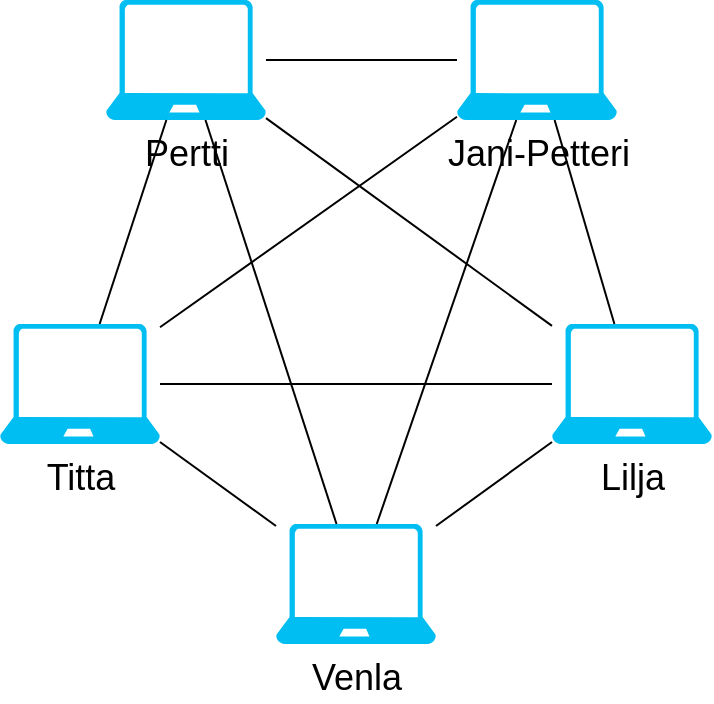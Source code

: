 <mxfile version="14.1.8" type="device"><diagram name="Page-1" id="55a83fd1-7818-8e21-69c5-c3457e3827bb"><mxGraphModel dx="1106" dy="900" grid="1" gridSize="10" guides="1" tooltips="1" connect="1" arrows="1" fold="1" page="1" pageScale="1" pageWidth="1100" pageHeight="850" background="#ffffff" math="0" shadow="0"><root><mxCell id="0"/><mxCell id="1" parent="0"/><mxCell id="1oSwpaJZm8xopGaJr9vc-3" style="edgeStyle=orthogonalEdgeStyle;rounded=0;orthogonalLoop=1;jettySize=auto;html=1;endArrow=none;endFill=0;noEdgeStyle=1;" edge="1" parent="1" source="1oSwpaJZm8xopGaJr9vc-1" target="1oSwpaJZm8xopGaJr9vc-2"><mxGeometry relative="1" as="geometry"/></mxCell><mxCell id="1oSwpaJZm8xopGaJr9vc-1" value="&lt;font style=&quot;font-size: 18px&quot;&gt;Venla&lt;/font&gt;" style="verticalLabelPosition=bottom;html=1;verticalAlign=top;align=center;strokeColor=none;fillColor=#00BEF2;shape=mxgraph.azure.laptop;pointerEvents=1;" vertex="1" parent="1"><mxGeometry x="285" y="332" width="80" height="60" as="geometry"/></mxCell><mxCell id="1oSwpaJZm8xopGaJr9vc-2" value="&lt;font style=&quot;font-size: 18px&quot;&gt;Lilja&lt;/font&gt;" style="verticalLabelPosition=bottom;html=1;verticalAlign=top;align=center;strokeColor=none;fillColor=#00BEF2;shape=mxgraph.azure.laptop;pointerEvents=1;" vertex="1" parent="1"><mxGeometry x="423" y="232" width="80" height="60" as="geometry"/></mxCell><mxCell id="1oSwpaJZm8xopGaJr9vc-5" style="rounded=0;orthogonalLoop=1;jettySize=auto;html=1;endArrow=none;endFill=0;noEdgeStyle=1;" edge="1" parent="1" source="1oSwpaJZm8xopGaJr9vc-4" target="1oSwpaJZm8xopGaJr9vc-1"><mxGeometry relative="1" as="geometry"/></mxCell><mxCell id="1oSwpaJZm8xopGaJr9vc-6" style="edgeStyle=none;rounded=0;orthogonalLoop=1;jettySize=auto;html=1;endArrow=none;endFill=0;noEdgeStyle=1;" edge="1" parent="1" source="1oSwpaJZm8xopGaJr9vc-4" target="1oSwpaJZm8xopGaJr9vc-2"><mxGeometry relative="1" as="geometry"/></mxCell><mxCell id="1oSwpaJZm8xopGaJr9vc-4" value="&lt;font style=&quot;font-size: 18px&quot;&gt;Jani-Petteri&lt;/font&gt;" style="verticalLabelPosition=bottom;html=1;verticalAlign=top;align=center;strokeColor=none;fillColor=#00BEF2;shape=mxgraph.azure.laptop;pointerEvents=1;" vertex="1" parent="1"><mxGeometry x="375.5" y="70" width="80" height="60" as="geometry"/></mxCell><mxCell id="1oSwpaJZm8xopGaJr9vc-8" style="edgeStyle=none;rounded=0;orthogonalLoop=1;jettySize=auto;html=1;endArrow=none;endFill=0;noEdgeStyle=1;" edge="1" parent="1" source="1oSwpaJZm8xopGaJr9vc-7" target="1oSwpaJZm8xopGaJr9vc-4"><mxGeometry relative="1" as="geometry"/></mxCell><mxCell id="1oSwpaJZm8xopGaJr9vc-9" style="edgeStyle=none;rounded=0;orthogonalLoop=1;jettySize=auto;html=1;endArrow=none;endFill=0;noEdgeStyle=1;" edge="1" parent="1" source="1oSwpaJZm8xopGaJr9vc-7" target="1oSwpaJZm8xopGaJr9vc-1"><mxGeometry relative="1" as="geometry"/></mxCell><mxCell id="1oSwpaJZm8xopGaJr9vc-10" style="edgeStyle=none;rounded=0;orthogonalLoop=1;jettySize=auto;html=1;endArrow=none;endFill=0;noEdgeStyle=1;" edge="1" parent="1" source="1oSwpaJZm8xopGaJr9vc-7" target="1oSwpaJZm8xopGaJr9vc-2"><mxGeometry relative="1" as="geometry"/></mxCell><mxCell id="1oSwpaJZm8xopGaJr9vc-7" value="&lt;font style=&quot;font-size: 18px&quot;&gt;Pertti&lt;/font&gt;" style="verticalLabelPosition=bottom;html=1;verticalAlign=top;align=center;strokeColor=none;fillColor=#00BEF2;shape=mxgraph.azure.laptop;pointerEvents=1;" vertex="1" parent="1"><mxGeometry x="200" y="70" width="80" height="60" as="geometry"/></mxCell><mxCell id="1oSwpaJZm8xopGaJr9vc-12" style="edgeStyle=none;rounded=0;orthogonalLoop=1;jettySize=auto;html=1;endArrow=none;endFill=0;noEdgeStyle=1;" edge="1" parent="1" source="1oSwpaJZm8xopGaJr9vc-11" target="1oSwpaJZm8xopGaJr9vc-4"><mxGeometry relative="1" as="geometry"/></mxCell><mxCell id="1oSwpaJZm8xopGaJr9vc-13" style="edgeStyle=none;rounded=0;orthogonalLoop=1;jettySize=auto;html=1;endArrow=none;endFill=0;noEdgeStyle=1;" edge="1" parent="1" source="1oSwpaJZm8xopGaJr9vc-11" target="1oSwpaJZm8xopGaJr9vc-7"><mxGeometry relative="1" as="geometry"/></mxCell><mxCell id="1oSwpaJZm8xopGaJr9vc-14" style="edgeStyle=none;rounded=0;orthogonalLoop=1;jettySize=auto;html=1;endArrow=none;endFill=0;noEdgeStyle=1;" edge="1" parent="1" source="1oSwpaJZm8xopGaJr9vc-11" target="1oSwpaJZm8xopGaJr9vc-1"><mxGeometry relative="1" as="geometry"/></mxCell><mxCell id="1oSwpaJZm8xopGaJr9vc-15" style="edgeStyle=none;rounded=0;orthogonalLoop=1;jettySize=auto;html=1;endArrow=none;endFill=0;noEdgeStyle=1;" edge="1" parent="1" source="1oSwpaJZm8xopGaJr9vc-11" target="1oSwpaJZm8xopGaJr9vc-2"><mxGeometry relative="1" as="geometry"/></mxCell><mxCell id="1oSwpaJZm8xopGaJr9vc-11" value="&lt;font style=&quot;font-size: 18px&quot;&gt;Titta&lt;/font&gt;" style="verticalLabelPosition=bottom;html=1;verticalAlign=top;align=center;strokeColor=none;fillColor=#00BEF2;shape=mxgraph.azure.laptop;pointerEvents=1;" vertex="1" parent="1"><mxGeometry x="147" y="232" width="80" height="60" as="geometry"/></mxCell></root></mxGraphModel></diagram></mxfile>